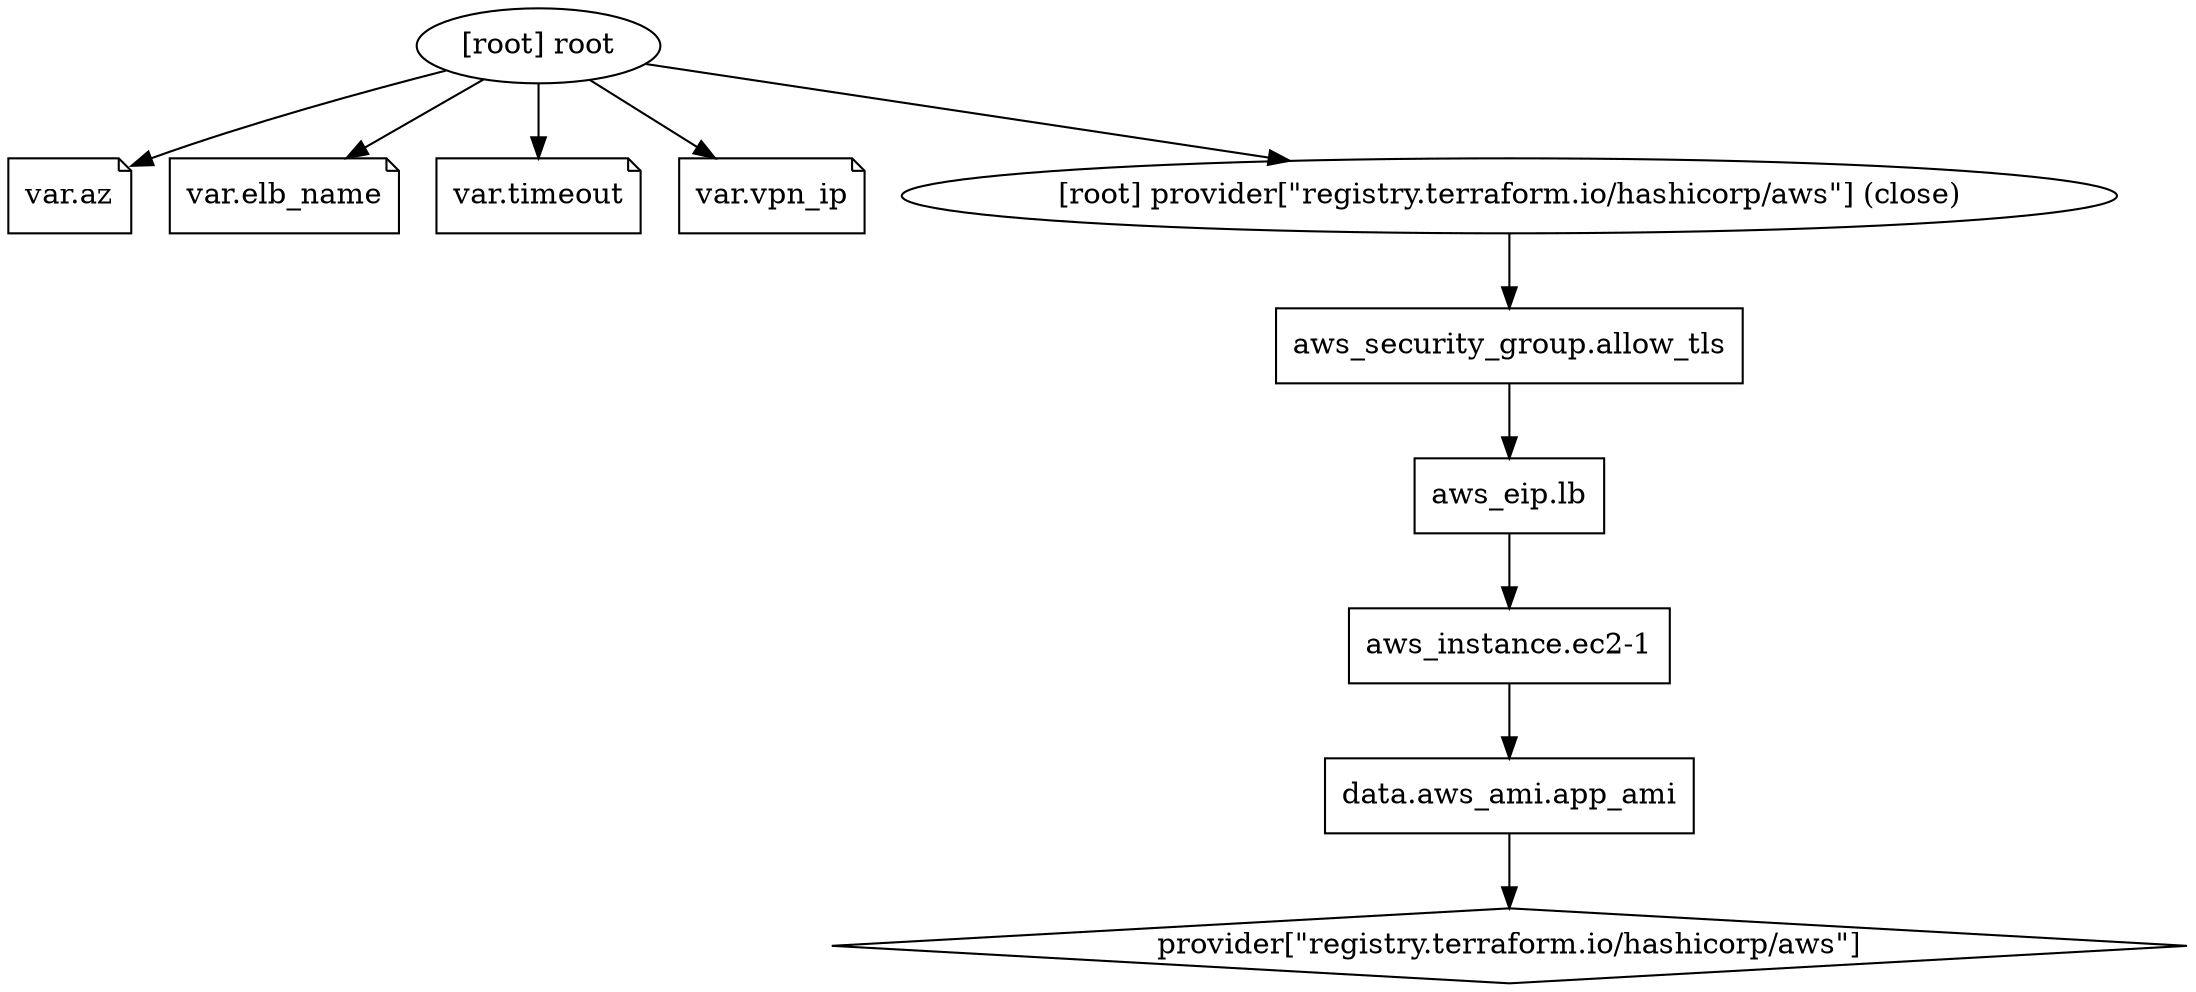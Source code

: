 digraph {
	compound = "true"
	newrank = "true"
	subgraph "root" {
		"[root] aws_eip.lb (expand)" [label = "aws_eip.lb", shape = "box"]
		"[root] aws_instance.ec2-1 (expand)" [label = "aws_instance.ec2-1", shape = "box"]
		"[root] aws_security_group.allow_tls (expand)" [label = "aws_security_group.allow_tls", shape = "box"]
		"[root] data.aws_ami.app_ami (expand)" [label = "data.aws_ami.app_ami", shape = "box"]
		"[root] provider[\"registry.terraform.io/hashicorp/aws\"]" [label = "provider[\"registry.terraform.io/hashicorp/aws\"]", shape = "diamond"]
		"[root] var.az" [label = "var.az", shape = "note"]
		"[root] var.elb_name" [label = "var.elb_name", shape = "note"]
		"[root] var.timeout" [label = "var.timeout", shape = "note"]
		"[root] var.vpn_ip" [label = "var.vpn_ip", shape = "note"]
		"[root] aws_eip.lb (expand)" -> "[root] aws_instance.ec2-1 (expand)"
		"[root] aws_instance.ec2-1 (expand)" -> "[root] data.aws_ami.app_ami (expand)"
		"[root] aws_security_group.allow_tls (expand)" -> "[root] aws_eip.lb (expand)"
		"[root] data.aws_ami.app_ami (expand)" -> "[root] provider[\"registry.terraform.io/hashicorp/aws\"]"
		"[root] provider[\"registry.terraform.io/hashicorp/aws\"] (close)" -> "[root] aws_security_group.allow_tls (expand)"
		"[root] root" -> "[root] provider[\"registry.terraform.io/hashicorp/aws\"] (close)"
		"[root] root" -> "[root] var.az"
		"[root] root" -> "[root] var.elb_name"
		"[root] root" -> "[root] var.timeout"
		"[root] root" -> "[root] var.vpn_ip"
	}
}

